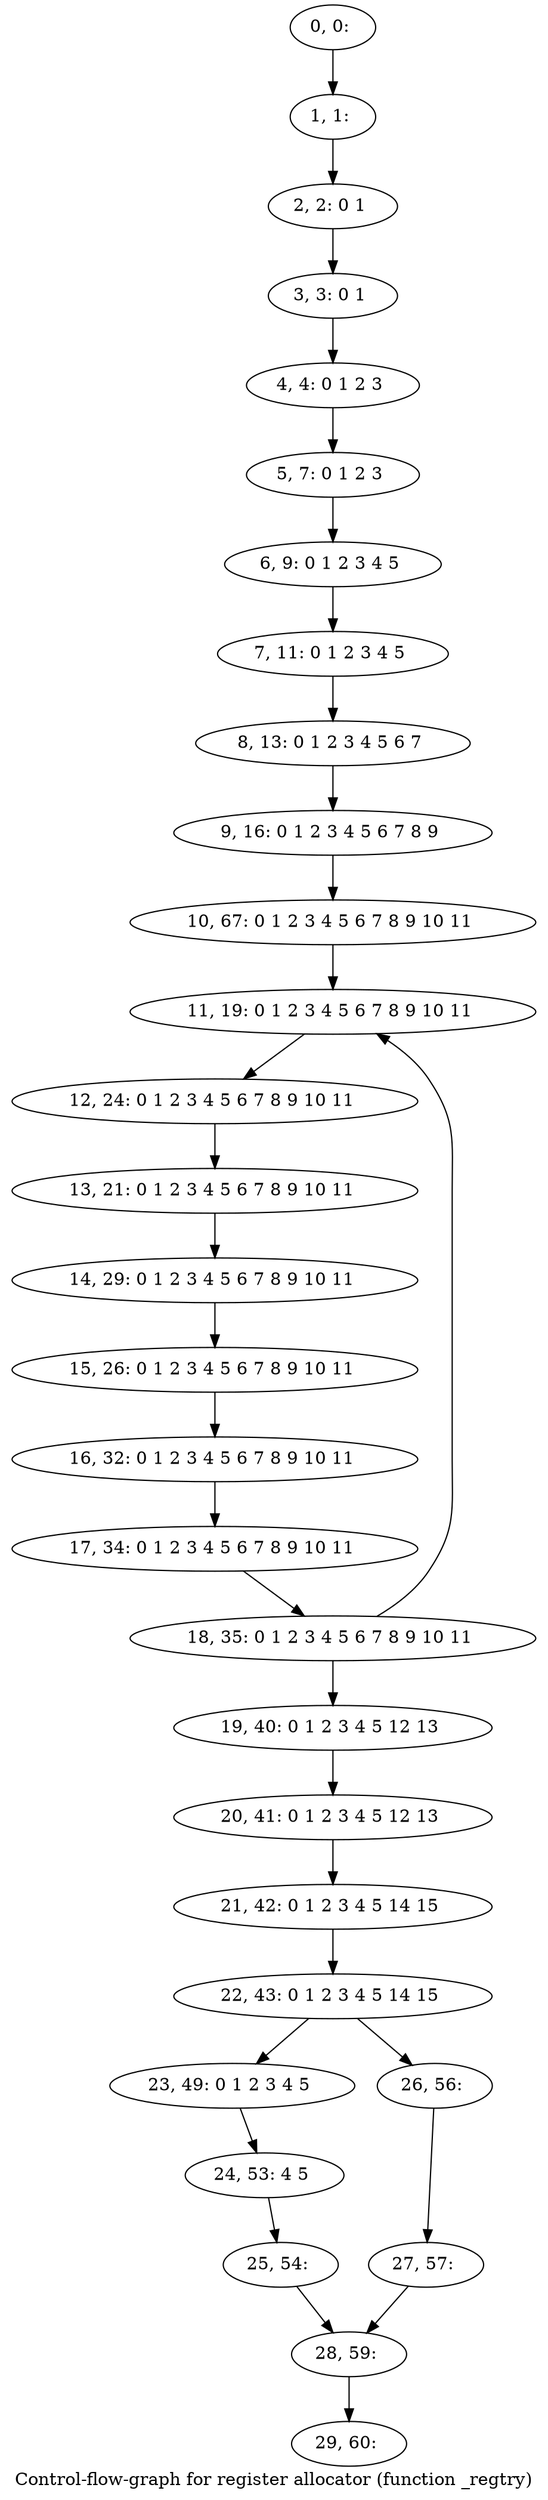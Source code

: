 digraph G {
graph [label="Control-flow-graph for register allocator (function _regtry)"]
0[label="0, 0: "];
1[label="1, 1: "];
2[label="2, 2: 0 1 "];
3[label="3, 3: 0 1 "];
4[label="4, 4: 0 1 2 3 "];
5[label="5, 7: 0 1 2 3 "];
6[label="6, 9: 0 1 2 3 4 5 "];
7[label="7, 11: 0 1 2 3 4 5 "];
8[label="8, 13: 0 1 2 3 4 5 6 7 "];
9[label="9, 16: 0 1 2 3 4 5 6 7 8 9 "];
10[label="10, 67: 0 1 2 3 4 5 6 7 8 9 10 11 "];
11[label="11, 19: 0 1 2 3 4 5 6 7 8 9 10 11 "];
12[label="12, 24: 0 1 2 3 4 5 6 7 8 9 10 11 "];
13[label="13, 21: 0 1 2 3 4 5 6 7 8 9 10 11 "];
14[label="14, 29: 0 1 2 3 4 5 6 7 8 9 10 11 "];
15[label="15, 26: 0 1 2 3 4 5 6 7 8 9 10 11 "];
16[label="16, 32: 0 1 2 3 4 5 6 7 8 9 10 11 "];
17[label="17, 34: 0 1 2 3 4 5 6 7 8 9 10 11 "];
18[label="18, 35: 0 1 2 3 4 5 6 7 8 9 10 11 "];
19[label="19, 40: 0 1 2 3 4 5 12 13 "];
20[label="20, 41: 0 1 2 3 4 5 12 13 "];
21[label="21, 42: 0 1 2 3 4 5 14 15 "];
22[label="22, 43: 0 1 2 3 4 5 14 15 "];
23[label="23, 49: 0 1 2 3 4 5 "];
24[label="24, 53: 4 5 "];
25[label="25, 54: "];
26[label="26, 56: "];
27[label="27, 57: "];
28[label="28, 59: "];
29[label="29, 60: "];
0->1 ;
1->2 ;
2->3 ;
3->4 ;
4->5 ;
5->6 ;
6->7 ;
7->8 ;
8->9 ;
9->10 ;
10->11 ;
11->12 ;
12->13 ;
13->14 ;
14->15 ;
15->16 ;
16->17 ;
17->18 ;
18->19 ;
18->11 ;
19->20 ;
20->21 ;
21->22 ;
22->23 ;
22->26 ;
23->24 ;
24->25 ;
25->28 ;
26->27 ;
27->28 ;
28->29 ;
}
